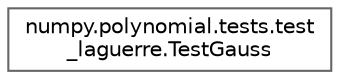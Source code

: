 digraph "Graphical Class Hierarchy"
{
 // LATEX_PDF_SIZE
  bgcolor="transparent";
  edge [fontname=Helvetica,fontsize=10,labelfontname=Helvetica,labelfontsize=10];
  node [fontname=Helvetica,fontsize=10,shape=box,height=0.2,width=0.4];
  rankdir="LR";
  Node0 [id="Node000000",label="numpy.polynomial.tests.test\l_laguerre.TestGauss",height=0.2,width=0.4,color="grey40", fillcolor="white", style="filled",URL="$d5/d70/classnumpy_1_1polynomial_1_1tests_1_1test__laguerre_1_1TestGauss.html",tooltip=" "];
}
